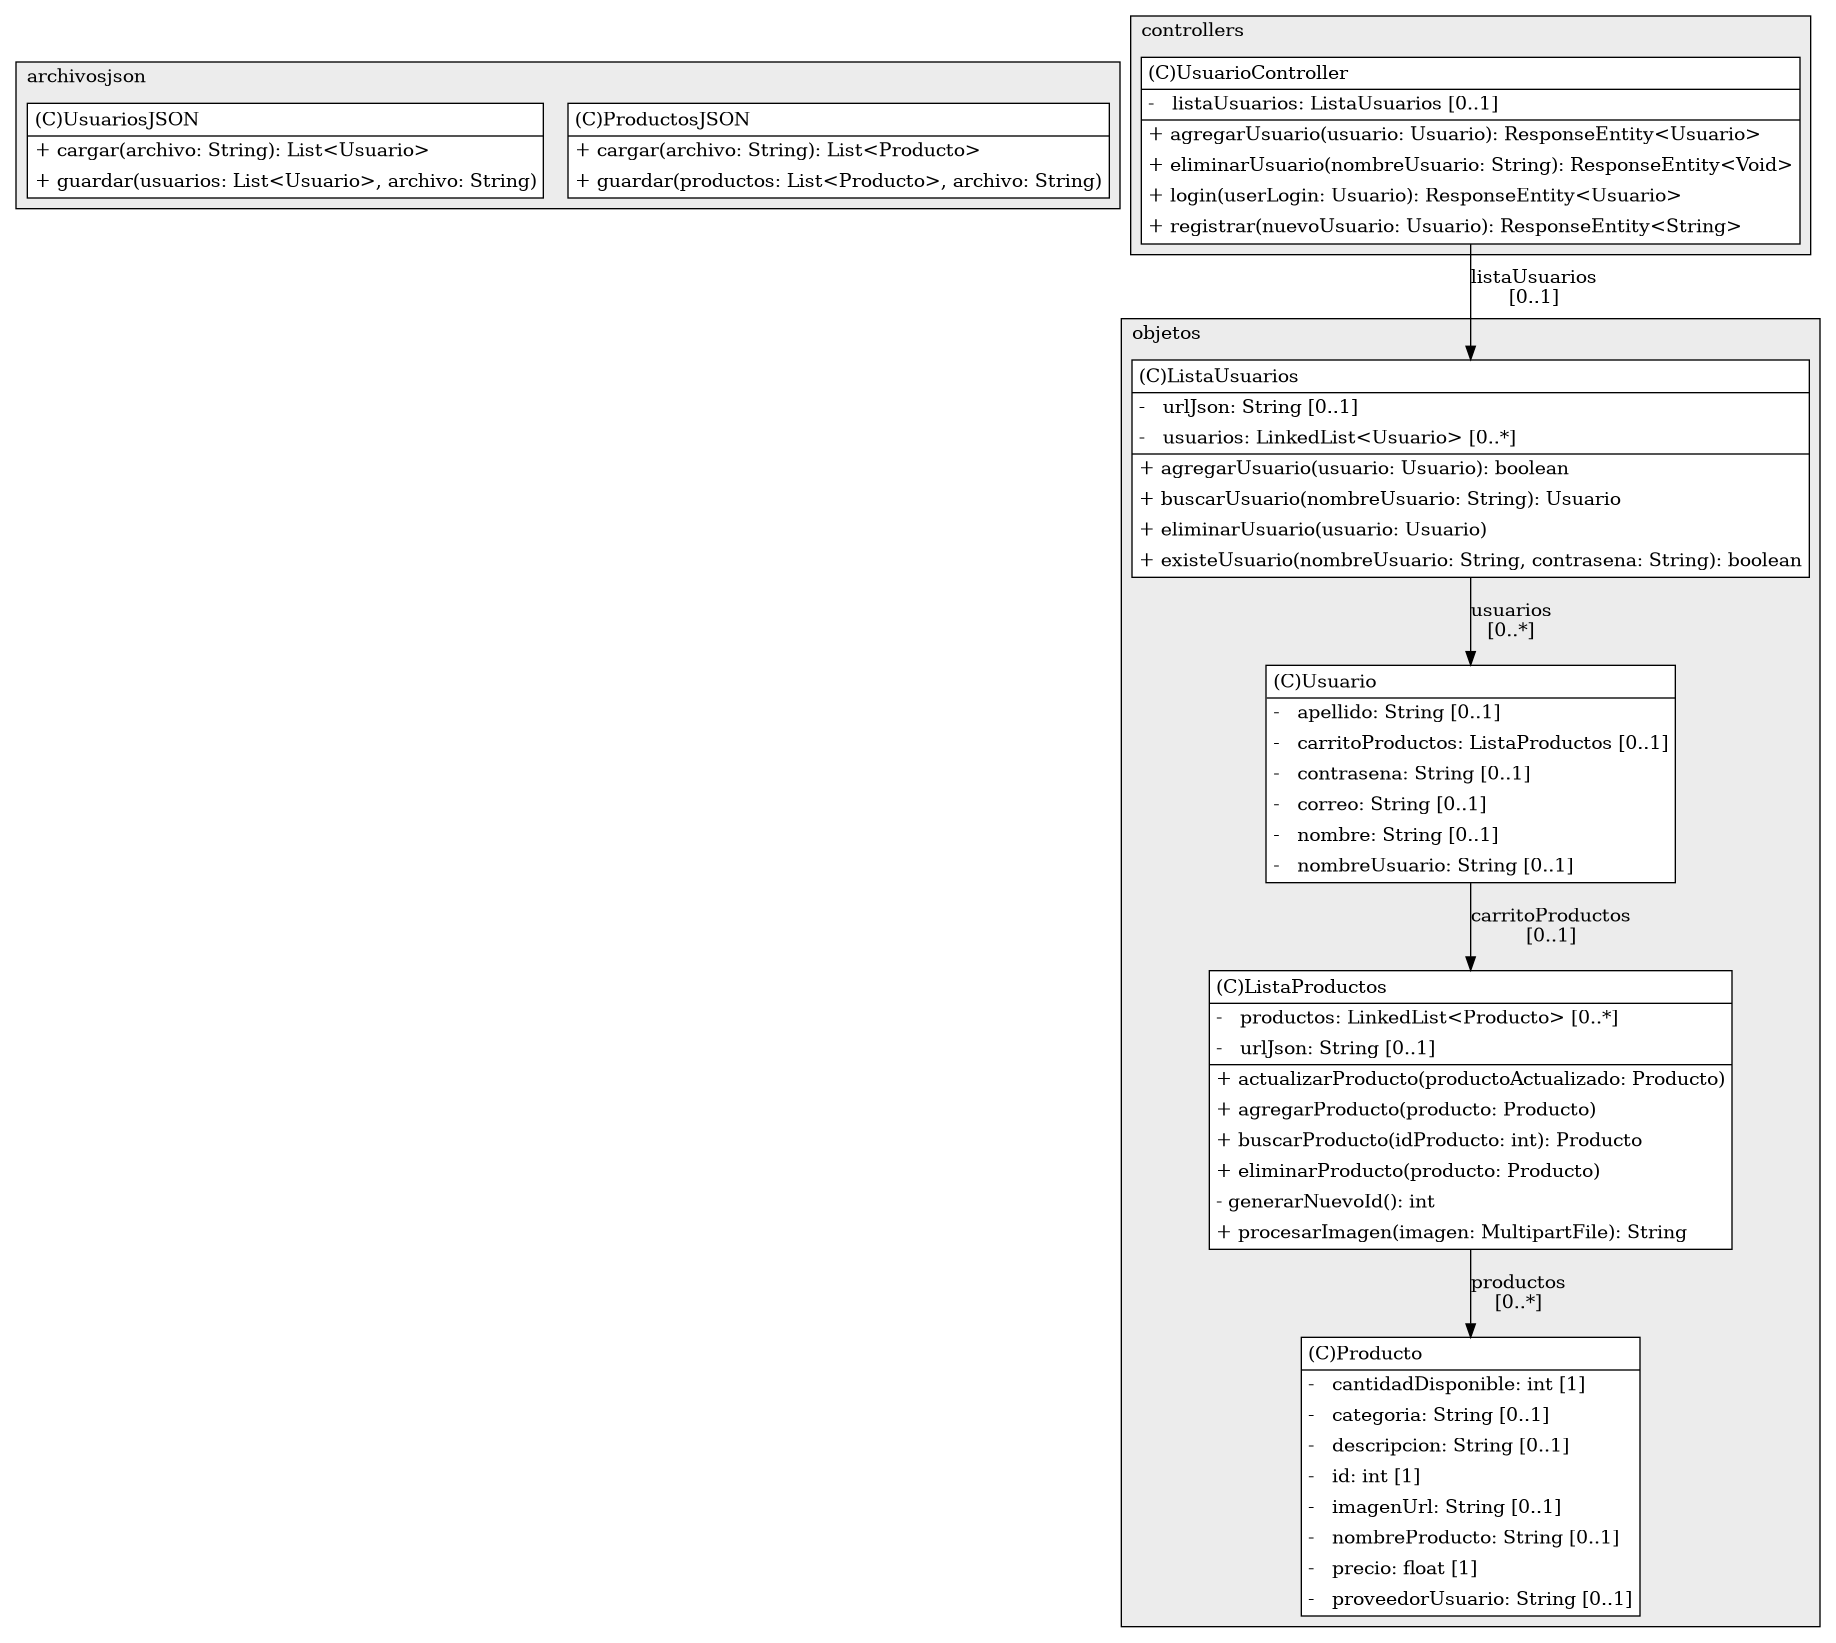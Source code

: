 @startuml

/' diagram meta data start
config=StructureConfiguration;
{
  "projectClassification": {
    "searchMode": "OpenProject", // OpenProject, AllProjects
    "includedProjects": "",
    "pathEndKeywords": "*.impl",
    "isClientPath": "",
    "isClientName": "",
    "isTestPath": "",
    "isTestName": "",
    "isMappingPath": "",
    "isMappingName": "",
    "isDataAccessPath": "",
    "isDataAccessName": "",
    "isDataStructurePath": "",
    "isDataStructureName": "",
    "isInterfaceStructuresPath": "",
    "isInterfaceStructuresName": "",
    "isEntryPointPath": "",
    "isEntryPointName": "",
    "treatFinalFieldsAsMandatory": false
  },
  "graphRestriction": {
    "classPackageExcludeFilter": "",
    "classPackageIncludeFilter": "",
    "classNameExcludeFilter": "",
    "classNameIncludeFilter": "",
    "methodNameExcludeFilter": "",
    "methodNameIncludeFilter": "",
    "removeByInheritance": "", // inheritance/annotation based filtering is done in a second step
    "removeByAnnotation": "",
    "removeByClassPackage": "", // cleanup the graph after inheritance/annotation based filtering is done
    "removeByClassName": "",
    "cutMappings": false,
    "cutEnum": true,
    "cutTests": true,
    "cutClient": true,
    "cutDataAccess": false,
    "cutInterfaceStructures": false,
    "cutDataStructures": false,
    "cutGetterAndSetter": true,
    "cutConstructors": true
  },
  "graphTraversal": {
    "forwardDepth": 6,
    "backwardDepth": 6,
    "classPackageExcludeFilter": "",
    "classPackageIncludeFilter": "",
    "classNameExcludeFilter": "",
    "classNameIncludeFilter": "",
    "methodNameExcludeFilter": "",
    "methodNameIncludeFilter": "",
    "hideMappings": false,
    "hideDataStructures": false,
    "hidePrivateMethods": true,
    "hideInterfaceCalls": true, // indirection: implementation -> interface (is hidden) -> implementation
    "onlyShowApplicationEntryPoints": false, // root node is included
    "useMethodCallsForStructureDiagram": "ForwardOnly" // ForwardOnly, BothDirections, No
  },
  "details": {
    "aggregation": "GroupByClass", // ByClass, GroupByClass, None
    "showClassGenericTypes": true,
    "showMethods": true,
    "showMethodParameterNames": true,
    "showMethodParameterTypes": true,
    "showMethodReturnType": true,
    "showPackageLevels": 2,
    "showDetailedClassStructure": true
  },
  "rootClass": "app.objetos.ListaUsuarios",
  "extensionCallbackMethod": "" // qualified.class.name#methodName - signature: public static String method(String)
}
diagram meta data end '/



digraph g {
    rankdir="TB"
    splines=polyline
    

'nodes 
subgraph cluster_1379517809 { 
   	label=archivosjson
	labeljust=l
	fillcolor="#ececec"
	style=filled
   
   ProductosJSON580725052[
	label=<<TABLE BORDER="1" CELLBORDER="0" CELLPADDING="4" CELLSPACING="0">
<TR><TD ALIGN="LEFT" >(C)ProductosJSON</TD></TR>
<HR/>
<TR><TD ALIGN="LEFT" >+ cargar(archivo: String): List&lt;Producto&gt;</TD></TR>
<TR><TD ALIGN="LEFT" >+ guardar(productos: List&lt;Producto&gt;, archivo: String)</TD></TR>
</TABLE>>
	style=filled
	margin=0
	shape=plaintext
	fillcolor="#FFFFFF"
];

UsuariosJSON580725052[
	label=<<TABLE BORDER="1" CELLBORDER="0" CELLPADDING="4" CELLSPACING="0">
<TR><TD ALIGN="LEFT" >(C)UsuariosJSON</TD></TR>
<HR/>
<TR><TD ALIGN="LEFT" >+ cargar(archivo: String): List&lt;Usuario&gt;</TD></TR>
<TR><TD ALIGN="LEFT" >+ guardar(usuarios: List&lt;Usuario&gt;, archivo: String)</TD></TR>
</TABLE>>
	style=filled
	margin=0
	shape=plaintext
	fillcolor="#FFFFFF"
];
} 

subgraph cluster_1659632566 { 
   	label=objetos
	labeljust=l
	fillcolor="#ececec"
	style=filled
   
   ListaProductos1883495805[
	label=<<TABLE BORDER="1" CELLBORDER="0" CELLPADDING="4" CELLSPACING="0">
<TR><TD ALIGN="LEFT" >(C)ListaProductos</TD></TR>
<HR/>
<TR><TD ALIGN="LEFT" >-   productos: LinkedList&lt;Producto&gt; [0..*]</TD></TR>
<TR><TD ALIGN="LEFT" >-   urlJson: String [0..1]</TD></TR>
<HR/>
<TR><TD ALIGN="LEFT" >+ actualizarProducto(productoActualizado: Producto)</TD></TR>
<TR><TD ALIGN="LEFT" >+ agregarProducto(producto: Producto)</TD></TR>
<TR><TD ALIGN="LEFT" >+ buscarProducto(idProducto: int): Producto</TD></TR>
<TR><TD ALIGN="LEFT" >+ eliminarProducto(producto: Producto)</TD></TR>
<TR><TD ALIGN="LEFT" >- generarNuevoId(): int</TD></TR>
<TR><TD ALIGN="LEFT" >+ procesarImagen(imagen: MultipartFile): String</TD></TR>
</TABLE>>
	style=filled
	margin=0
	shape=plaintext
	fillcolor="#FFFFFF"
];

ListaUsuarios1883495805[
	label=<<TABLE BORDER="1" CELLBORDER="0" CELLPADDING="4" CELLSPACING="0">
<TR><TD ALIGN="LEFT" >(C)ListaUsuarios</TD></TR>
<HR/>
<TR><TD ALIGN="LEFT" >-   urlJson: String [0..1]</TD></TR>
<TR><TD ALIGN="LEFT" >-   usuarios: LinkedList&lt;Usuario&gt; [0..*]</TD></TR>
<HR/>
<TR><TD ALIGN="LEFT" >+ agregarUsuario(usuario: Usuario): boolean</TD></TR>
<TR><TD ALIGN="LEFT" >+ buscarUsuario(nombreUsuario: String): Usuario</TD></TR>
<TR><TD ALIGN="LEFT" >+ eliminarUsuario(usuario: Usuario)</TD></TR>
<TR><TD ALIGN="LEFT" >+ existeUsuario(nombreUsuario: String, contrasena: String): boolean</TD></TR>
</TABLE>>
	style=filled
	margin=0
	shape=plaintext
	fillcolor="#FFFFFF"
];

Producto1883495805[
	label=<<TABLE BORDER="1" CELLBORDER="0" CELLPADDING="4" CELLSPACING="0">
<TR><TD ALIGN="LEFT" >(C)Producto</TD></TR>
<HR/>
<TR><TD ALIGN="LEFT" >-   cantidadDisponible: int [1]</TD></TR>
<TR><TD ALIGN="LEFT" >-   categoria: String [0..1]</TD></TR>
<TR><TD ALIGN="LEFT" >-   descripcion: String [0..1]</TD></TR>
<TR><TD ALIGN="LEFT" >-   id: int [1]</TD></TR>
<TR><TD ALIGN="LEFT" >-   imagenUrl: String [0..1]</TD></TR>
<TR><TD ALIGN="LEFT" >-   nombreProducto: String [0..1]</TD></TR>
<TR><TD ALIGN="LEFT" >-   precio: float [1]</TD></TR>
<TR><TD ALIGN="LEFT" >-   proveedorUsuario: String [0..1]</TD></TR>
</TABLE>>
	style=filled
	margin=0
	shape=plaintext
	fillcolor="#FFFFFF"
];

Usuario1883495805[
	label=<<TABLE BORDER="1" CELLBORDER="0" CELLPADDING="4" CELLSPACING="0">
<TR><TD ALIGN="LEFT" >(C)Usuario</TD></TR>
<HR/>
<TR><TD ALIGN="LEFT" >-   apellido: String [0..1]</TD></TR>
<TR><TD ALIGN="LEFT" >-   carritoProductos: ListaProductos [0..1]</TD></TR>
<TR><TD ALIGN="LEFT" >-   contrasena: String [0..1]</TD></TR>
<TR><TD ALIGN="LEFT" >-   correo: String [0..1]</TD></TR>
<TR><TD ALIGN="LEFT" >-   nombre: String [0..1]</TD></TR>
<TR><TD ALIGN="LEFT" >-   nombreUsuario: String [0..1]</TD></TR>
</TABLE>>
	style=filled
	margin=0
	shape=plaintext
	fillcolor="#FFFFFF"
];
} 

subgraph cluster_1714548649 { 
   	label=controllers
	labeljust=l
	fillcolor="#ececec"
	style=filled
   
   UsuarioController842536970[
	label=<<TABLE BORDER="1" CELLBORDER="0" CELLPADDING="4" CELLSPACING="0">
<TR><TD ALIGN="LEFT" >(C)UsuarioController</TD></TR>
<HR/>
<TR><TD ALIGN="LEFT" >-   listaUsuarios: ListaUsuarios [0..1]</TD></TR>
<HR/>
<TR><TD ALIGN="LEFT" >+ agregarUsuario(usuario: Usuario): ResponseEntity&lt;Usuario&gt;</TD></TR>
<TR><TD ALIGN="LEFT" >+ eliminarUsuario(nombreUsuario: String): ResponseEntity&lt;Void&gt;</TD></TR>
<TR><TD ALIGN="LEFT" >+ login(userLogin: Usuario): ResponseEntity&lt;Usuario&gt;</TD></TR>
<TR><TD ALIGN="LEFT" >+ registrar(nuevoUsuario: Usuario): ResponseEntity&lt;String&gt;</TD></TR>
</TABLE>>
	style=filled
	margin=0
	shape=plaintext
	fillcolor="#FFFFFF"
];
} 

'edges    
ListaProductos1883495805 -> Producto1883495805[label="productos
[0..*]"];
ListaUsuarios1883495805 -> Usuario1883495805[label="usuarios
[0..*]"];
Usuario1883495805 -> ListaProductos1883495805[label="carritoProductos
[0..1]"];
UsuarioController842536970 -> ListaUsuarios1883495805[label="listaUsuarios
[0..1]"];
    
}
@enduml